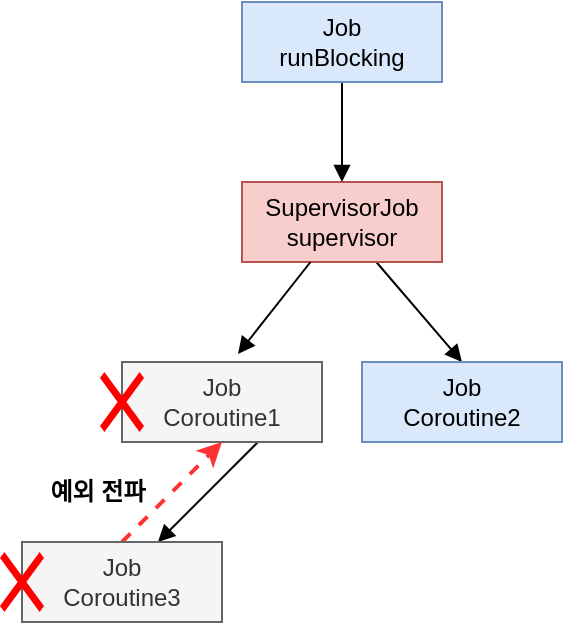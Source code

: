 <mxfile version="26.1.1">
  <diagram name="Page-1" id="7gY209RCUIrPCnwADLsG">
    <mxGraphModel dx="1114" dy="878" grid="1" gridSize="10" guides="1" tooltips="1" connect="1" arrows="1" fold="1" page="1" pageScale="1" pageWidth="827" pageHeight="1169" math="0" shadow="0">
      <root>
        <mxCell id="0" />
        <mxCell id="1" parent="0" />
        <mxCell id="CwEiy6VGFxARPlQ0D3OZ-1" style="rounded=0;orthogonalLoop=1;jettySize=auto;html=1;entryX=0.5;entryY=0;entryDx=0;entryDy=0;endArrow=block;endFill=1;" parent="1" source="CwEiy6VGFxARPlQ0D3OZ-2" target="CwEiy6VGFxARPlQ0D3OZ-6" edge="1">
          <mxGeometry relative="1" as="geometry" />
        </mxCell>
        <mxCell id="CwEiy6VGFxARPlQ0D3OZ-2" value="SupervisorJob&lt;div&gt;supervisor&lt;/div&gt;" style="rounded=0;whiteSpace=wrap;html=1;fillColor=#f8cecc;strokeColor=#b85450;" parent="1" vertex="1">
          <mxGeometry x="260" y="200" width="100" height="40" as="geometry" />
        </mxCell>
        <mxCell id="CwEiy6VGFxARPlQ0D3OZ-13" style="edgeStyle=orthogonalEdgeStyle;rounded=0;orthogonalLoop=1;jettySize=auto;html=1;entryX=0.5;entryY=0;entryDx=0;entryDy=0;endArrow=block;endFill=1;" parent="1" source="CwEiy6VGFxARPlQ0D3OZ-3" target="CwEiy6VGFxARPlQ0D3OZ-2" edge="1">
          <mxGeometry relative="1" as="geometry" />
        </mxCell>
        <mxCell id="CwEiy6VGFxARPlQ0D3OZ-3" value="Job&lt;div&gt;runBlocking&lt;/div&gt;" style="rounded=0;whiteSpace=wrap;html=1;fillColor=#dae8fc;strokeColor=#6c8ebf;" parent="1" vertex="1">
          <mxGeometry x="260" y="110" width="100" height="40" as="geometry" />
        </mxCell>
        <mxCell id="CwEiy6VGFxARPlQ0D3OZ-4" style="rounded=0;orthogonalLoop=1;jettySize=auto;html=1;entryX=0.5;entryY=0;entryDx=0;entryDy=0;endArrow=block;endFill=1;exitX=0.5;exitY=1;exitDx=0;exitDy=0;" parent="1" edge="1">
          <mxGeometry relative="1" as="geometry">
            <mxPoint x="268" y="330" as="sourcePoint" />
            <mxPoint x="218" y="380" as="targetPoint" />
          </mxGeometry>
        </mxCell>
        <mxCell id="CwEiy6VGFxARPlQ0D3OZ-5" value="Job&lt;div&gt;Coroutine1&lt;/div&gt;" style="rounded=0;whiteSpace=wrap;html=1;fillColor=#f5f5f5;fontColor=#333333;strokeColor=#666666;" parent="1" vertex="1">
          <mxGeometry x="200" y="290" width="100" height="40" as="geometry" />
        </mxCell>
        <mxCell id="CwEiy6VGFxARPlQ0D3OZ-6" value="Job&lt;div&gt;Coroutine2&lt;/div&gt;" style="rounded=0;whiteSpace=wrap;html=1;fillColor=#dae8fc;strokeColor=#6c8ebf;" parent="1" vertex="1">
          <mxGeometry x="320" y="290" width="100" height="40" as="geometry" />
        </mxCell>
        <mxCell id="CwEiy6VGFxARPlQ0D3OZ-7" style="rounded=0;orthogonalLoop=1;jettySize=auto;html=1;entryX=0.5;entryY=1;entryDx=0;entryDy=0;exitX=0.5;exitY=0;exitDx=0;exitDy=0;dashed=1;strokeColor=#FF3333;strokeWidth=2;" parent="1" source="CwEiy6VGFxARPlQ0D3OZ-8" target="CwEiy6VGFxARPlQ0D3OZ-5" edge="1">
          <mxGeometry relative="1" as="geometry" />
        </mxCell>
        <mxCell id="CwEiy6VGFxARPlQ0D3OZ-8" value="Job&lt;div&gt;Coroutine3&lt;/div&gt;" style="rounded=0;whiteSpace=wrap;html=1;fillColor=#f5f5f5;fontColor=#333333;strokeColor=#666666;" parent="1" vertex="1">
          <mxGeometry x="150" y="380" width="100" height="40" as="geometry" />
        </mxCell>
        <mxCell id="CwEiy6VGFxARPlQ0D3OZ-9" style="rounded=0;orthogonalLoop=1;jettySize=auto;html=1;entryX=0.58;entryY=-0.1;entryDx=0;entryDy=0;entryPerimeter=0;endArrow=block;endFill=1;" parent="1" source="CwEiy6VGFxARPlQ0D3OZ-2" target="CwEiy6VGFxARPlQ0D3OZ-5" edge="1">
          <mxGeometry relative="1" as="geometry" />
        </mxCell>
        <mxCell id="CwEiy6VGFxARPlQ0D3OZ-10" value="예외 전파" style="text;html=1;align=center;verticalAlign=middle;whiteSpace=wrap;rounded=0;fontStyle=1" parent="1" vertex="1">
          <mxGeometry x="158" y="340" width="60" height="30" as="geometry" />
        </mxCell>
        <mxCell id="CwEiy6VGFxARPlQ0D3OZ-11" value="" style="shape=mxgraph.mockup.markup.redX;fillColor=#ff0000;html=1;shadow=0;whiteSpace=wrap;strokeColor=none;" parent="1" vertex="1">
          <mxGeometry x="189" y="295" width="22" height="30" as="geometry" />
        </mxCell>
        <mxCell id="CwEiy6VGFxARPlQ0D3OZ-12" value="" style="shape=mxgraph.mockup.markup.redX;fillColor=#ff0000;html=1;shadow=0;whiteSpace=wrap;strokeColor=none;" parent="1" vertex="1">
          <mxGeometry x="139" y="385" width="22" height="30" as="geometry" />
        </mxCell>
      </root>
    </mxGraphModel>
  </diagram>
</mxfile>
